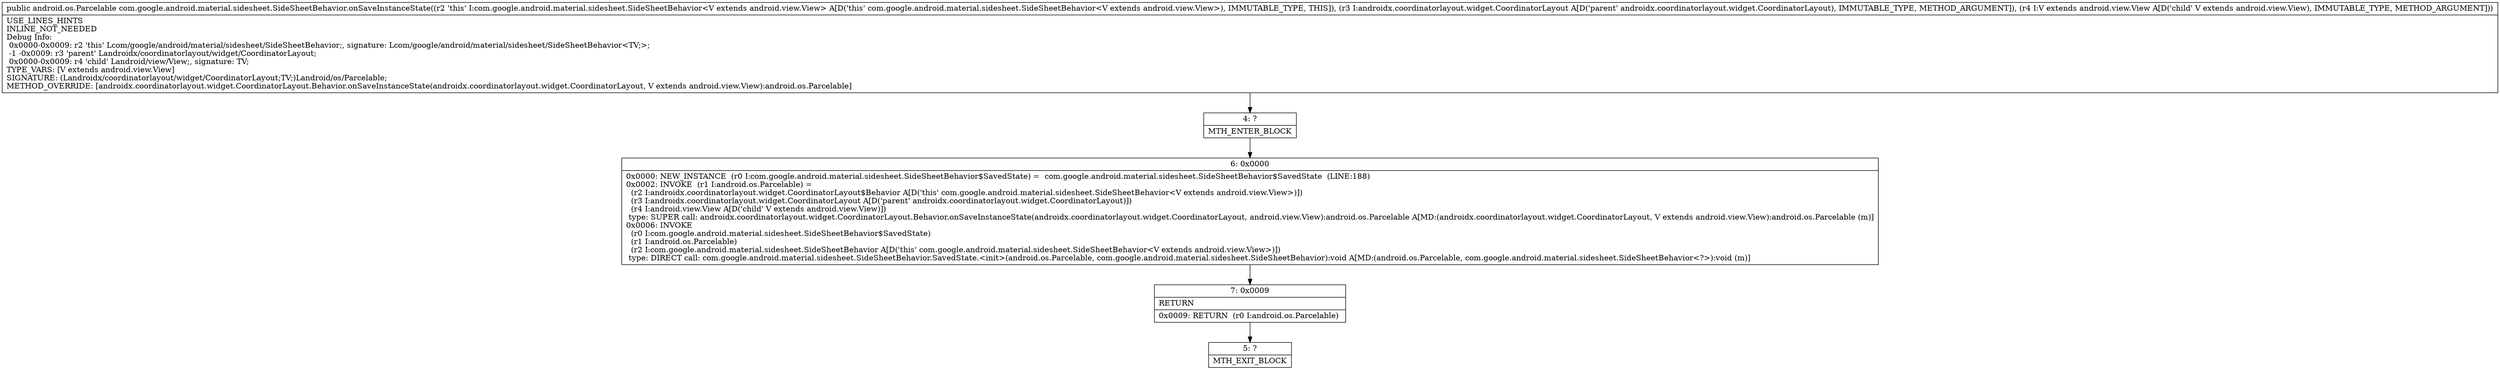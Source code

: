digraph "CFG forcom.google.android.material.sidesheet.SideSheetBehavior.onSaveInstanceState(Landroidx\/coordinatorlayout\/widget\/CoordinatorLayout;Landroid\/view\/View;)Landroid\/os\/Parcelable;" {
Node_4 [shape=record,label="{4\:\ ?|MTH_ENTER_BLOCK\l}"];
Node_6 [shape=record,label="{6\:\ 0x0000|0x0000: NEW_INSTANCE  (r0 I:com.google.android.material.sidesheet.SideSheetBehavior$SavedState) =  com.google.android.material.sidesheet.SideSheetBehavior$SavedState  (LINE:188)\l0x0002: INVOKE  (r1 I:android.os.Parcelable) = \l  (r2 I:androidx.coordinatorlayout.widget.CoordinatorLayout$Behavior A[D('this' com.google.android.material.sidesheet.SideSheetBehavior\<V extends android.view.View\>)])\l  (r3 I:androidx.coordinatorlayout.widget.CoordinatorLayout A[D('parent' androidx.coordinatorlayout.widget.CoordinatorLayout)])\l  (r4 I:android.view.View A[D('child' V extends android.view.View)])\l type: SUPER call: androidx.coordinatorlayout.widget.CoordinatorLayout.Behavior.onSaveInstanceState(androidx.coordinatorlayout.widget.CoordinatorLayout, android.view.View):android.os.Parcelable A[MD:(androidx.coordinatorlayout.widget.CoordinatorLayout, V extends android.view.View):android.os.Parcelable (m)]\l0x0006: INVOKE  \l  (r0 I:com.google.android.material.sidesheet.SideSheetBehavior$SavedState)\l  (r1 I:android.os.Parcelable)\l  (r2 I:com.google.android.material.sidesheet.SideSheetBehavior A[D('this' com.google.android.material.sidesheet.SideSheetBehavior\<V extends android.view.View\>)])\l type: DIRECT call: com.google.android.material.sidesheet.SideSheetBehavior.SavedState.\<init\>(android.os.Parcelable, com.google.android.material.sidesheet.SideSheetBehavior):void A[MD:(android.os.Parcelable, com.google.android.material.sidesheet.SideSheetBehavior\<?\>):void (m)]\l}"];
Node_7 [shape=record,label="{7\:\ 0x0009|RETURN\l|0x0009: RETURN  (r0 I:android.os.Parcelable) \l}"];
Node_5 [shape=record,label="{5\:\ ?|MTH_EXIT_BLOCK\l}"];
MethodNode[shape=record,label="{public android.os.Parcelable com.google.android.material.sidesheet.SideSheetBehavior.onSaveInstanceState((r2 'this' I:com.google.android.material.sidesheet.SideSheetBehavior\<V extends android.view.View\> A[D('this' com.google.android.material.sidesheet.SideSheetBehavior\<V extends android.view.View\>), IMMUTABLE_TYPE, THIS]), (r3 I:androidx.coordinatorlayout.widget.CoordinatorLayout A[D('parent' androidx.coordinatorlayout.widget.CoordinatorLayout), IMMUTABLE_TYPE, METHOD_ARGUMENT]), (r4 I:V extends android.view.View A[D('child' V extends android.view.View), IMMUTABLE_TYPE, METHOD_ARGUMENT]))  | USE_LINES_HINTS\lINLINE_NOT_NEEDED\lDebug Info:\l  0x0000\-0x0009: r2 'this' Lcom\/google\/android\/material\/sidesheet\/SideSheetBehavior;, signature: Lcom\/google\/android\/material\/sidesheet\/SideSheetBehavior\<TV;\>;\l  \-1 \-0x0009: r3 'parent' Landroidx\/coordinatorlayout\/widget\/CoordinatorLayout;\l  0x0000\-0x0009: r4 'child' Landroid\/view\/View;, signature: TV;\lTYPE_VARS: [V extends android.view.View]\lSIGNATURE: (Landroidx\/coordinatorlayout\/widget\/CoordinatorLayout;TV;)Landroid\/os\/Parcelable;\lMETHOD_OVERRIDE: [androidx.coordinatorlayout.widget.CoordinatorLayout.Behavior.onSaveInstanceState(androidx.coordinatorlayout.widget.CoordinatorLayout, V extends android.view.View):android.os.Parcelable]\l}"];
MethodNode -> Node_4;Node_4 -> Node_6;
Node_6 -> Node_7;
Node_7 -> Node_5;
}

